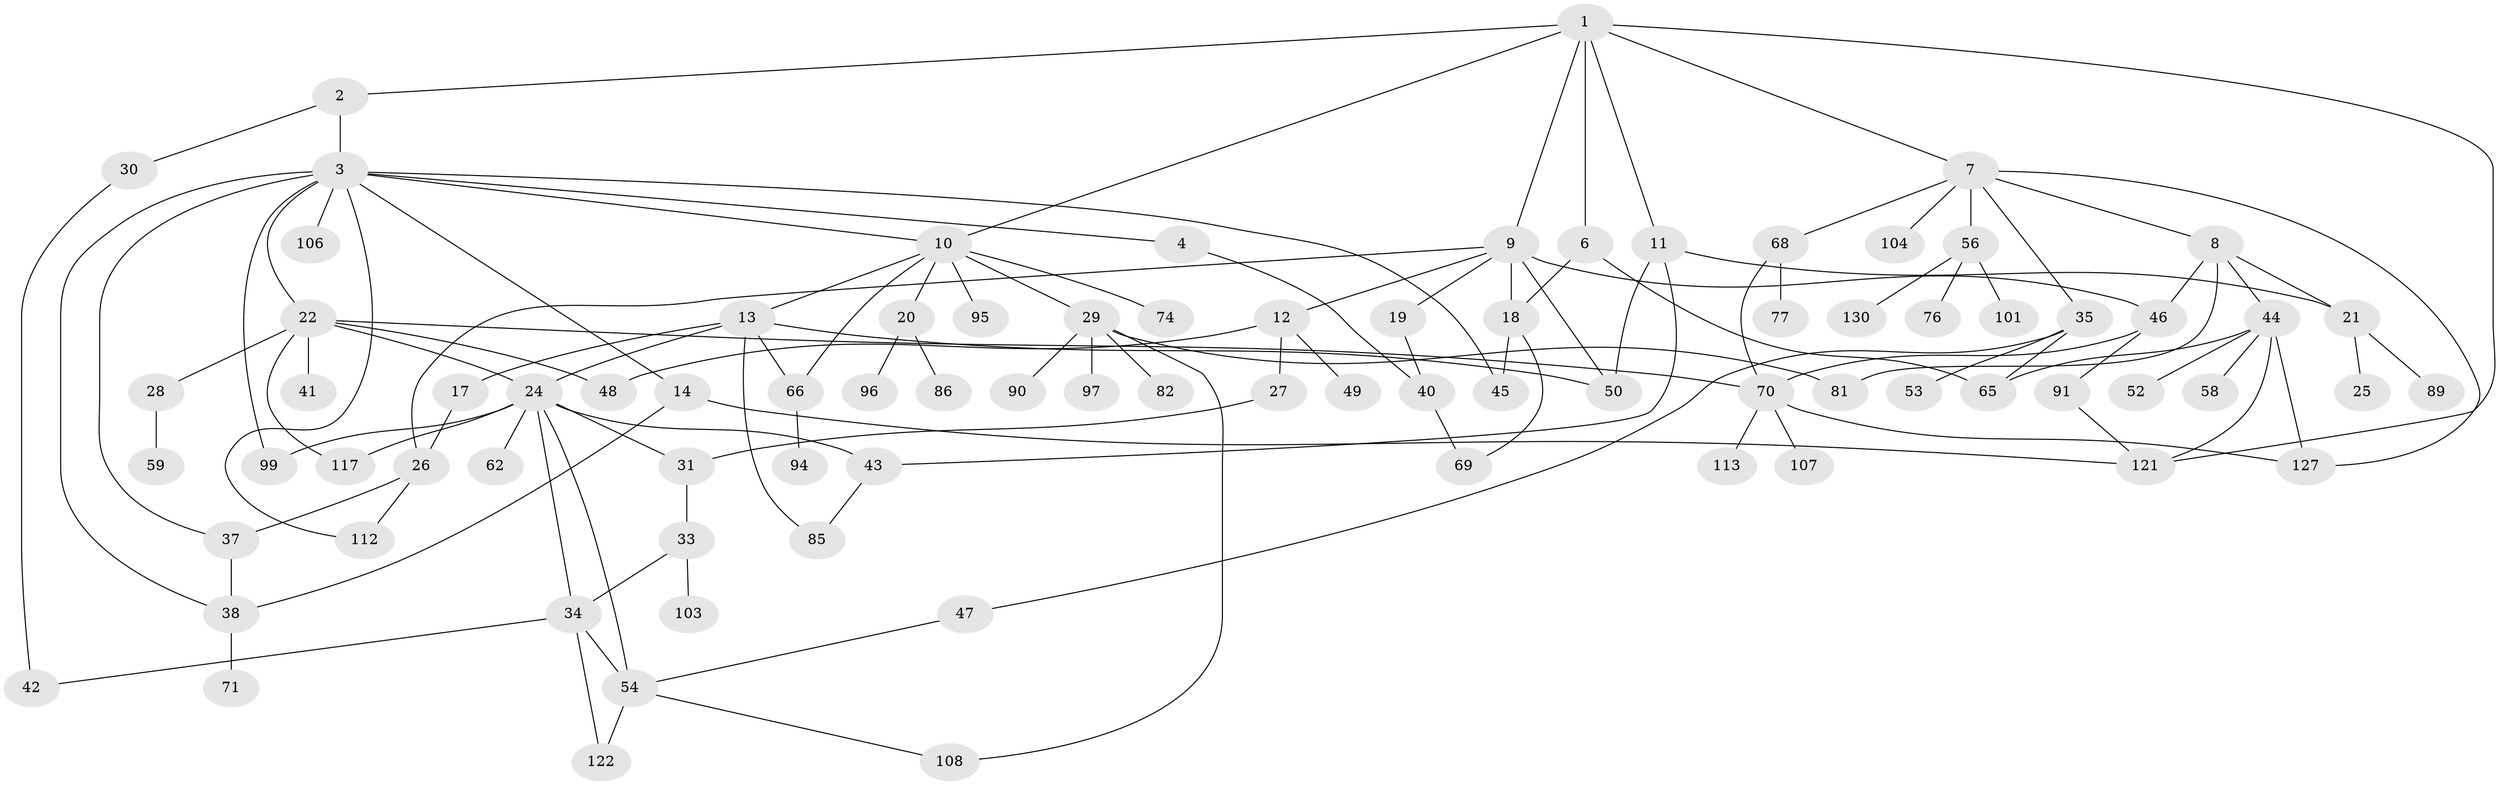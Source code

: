 // Generated by graph-tools (version 1.1) at 2025/23/03/03/25 07:23:30]
// undirected, 84 vertices, 121 edges
graph export_dot {
graph [start="1"]
  node [color=gray90,style=filled];
  1 [super="+5"];
  2 [super="+15"];
  3 [super="+63"];
  4 [super="+55"];
  6 [super="+88"];
  7 [super="+36"];
  8 [super="+102"];
  9 [super="+114"];
  10 [super="+61"];
  11 [super="+92"];
  12 [super="+123"];
  13 [super="+23"];
  14 [super="+16"];
  17 [super="+83"];
  18 [super="+125"];
  19;
  20 [super="+124"];
  21;
  22 [super="+72"];
  24 [super="+32"];
  25;
  26 [super="+115"];
  27;
  28 [super="+109"];
  29 [super="+80"];
  30;
  31;
  33 [super="+118"];
  34 [super="+119"];
  35 [super="+39"];
  37;
  38 [super="+93"];
  40 [super="+84"];
  41 [super="+67"];
  42;
  43 [super="+116"];
  44 [super="+51"];
  45 [super="+57"];
  46 [super="+60"];
  47;
  48;
  49 [super="+64"];
  50 [super="+120"];
  52;
  53;
  54 [super="+73"];
  56 [super="+79"];
  58;
  59;
  62 [super="+75"];
  65;
  66;
  68;
  69 [super="+105"];
  70 [super="+78"];
  71;
  74;
  76 [super="+111"];
  77 [super="+100"];
  81 [super="+129"];
  82;
  85 [super="+87"];
  86;
  89 [super="+98"];
  90;
  91;
  94 [super="+110"];
  95;
  96;
  97;
  99;
  101;
  103;
  104;
  106;
  107;
  108 [super="+126"];
  112;
  113;
  117;
  121 [super="+128"];
  122;
  127;
  130;
  1 -- 2;
  1 -- 7;
  1 -- 11;
  1 -- 9;
  1 -- 6;
  1 -- 10;
  1 -- 121;
  2 -- 3;
  2 -- 30;
  3 -- 4;
  3 -- 10;
  3 -- 14;
  3 -- 22;
  3 -- 37;
  3 -- 99;
  3 -- 106;
  3 -- 112;
  3 -- 45;
  3 -- 38;
  4 -- 40;
  6 -- 18;
  6 -- 65;
  7 -- 8;
  7 -- 35;
  7 -- 68;
  7 -- 104;
  7 -- 127;
  7 -- 56;
  8 -- 44;
  8 -- 46;
  8 -- 81;
  8 -- 21;
  9 -- 12;
  9 -- 19;
  9 -- 46;
  9 -- 18;
  9 -- 26;
  9 -- 50;
  10 -- 13;
  10 -- 20;
  10 -- 29;
  10 -- 74;
  10 -- 95;
  10 -- 66;
  11 -- 21;
  11 -- 43;
  11 -- 50;
  12 -- 27;
  12 -- 49;
  12 -- 48;
  13 -- 17;
  13 -- 50;
  13 -- 66;
  13 -- 85;
  13 -- 24;
  14 -- 121;
  14 -- 38;
  17 -- 26;
  18 -- 45;
  18 -- 69;
  19 -- 40;
  20 -- 86;
  20 -- 96;
  21 -- 25;
  21 -- 89;
  22 -- 24;
  22 -- 28;
  22 -- 41;
  22 -- 48;
  22 -- 70;
  22 -- 117;
  24 -- 43;
  24 -- 62;
  24 -- 34;
  24 -- 99;
  24 -- 117;
  24 -- 54;
  24 -- 31;
  26 -- 112;
  26 -- 37;
  27 -- 31;
  28 -- 59;
  29 -- 81;
  29 -- 82;
  29 -- 97;
  29 -- 90;
  29 -- 108;
  30 -- 42;
  31 -- 33;
  33 -- 103;
  33 -- 34;
  34 -- 42;
  34 -- 54;
  34 -- 122;
  35 -- 47;
  35 -- 53;
  35 -- 65;
  37 -- 38;
  38 -- 71;
  40 -- 69;
  43 -- 85;
  44 -- 52;
  44 -- 58;
  44 -- 65;
  44 -- 127;
  44 -- 121;
  46 -- 91;
  46 -- 70;
  47 -- 54;
  54 -- 108;
  54 -- 122;
  56 -- 76;
  56 -- 101;
  56 -- 130;
  66 -- 94;
  68 -- 77;
  68 -- 70;
  70 -- 107;
  70 -- 127;
  70 -- 113;
  91 -- 121;
}
